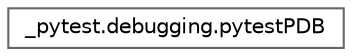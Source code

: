 digraph "Graphical Class Hierarchy"
{
 // LATEX_PDF_SIZE
  bgcolor="transparent";
  edge [fontname=Helvetica,fontsize=10,labelfontname=Helvetica,labelfontsize=10];
  node [fontname=Helvetica,fontsize=10,shape=box,height=0.2,width=0.4];
  rankdir="LR";
  Node0 [id="Node000000",label="_pytest.debugging.pytestPDB",height=0.2,width=0.4,color="grey40", fillcolor="white", style="filled",URL="$class__pytest_1_1debugging_1_1pytest_p_d_b.html",tooltip=" "];
}

